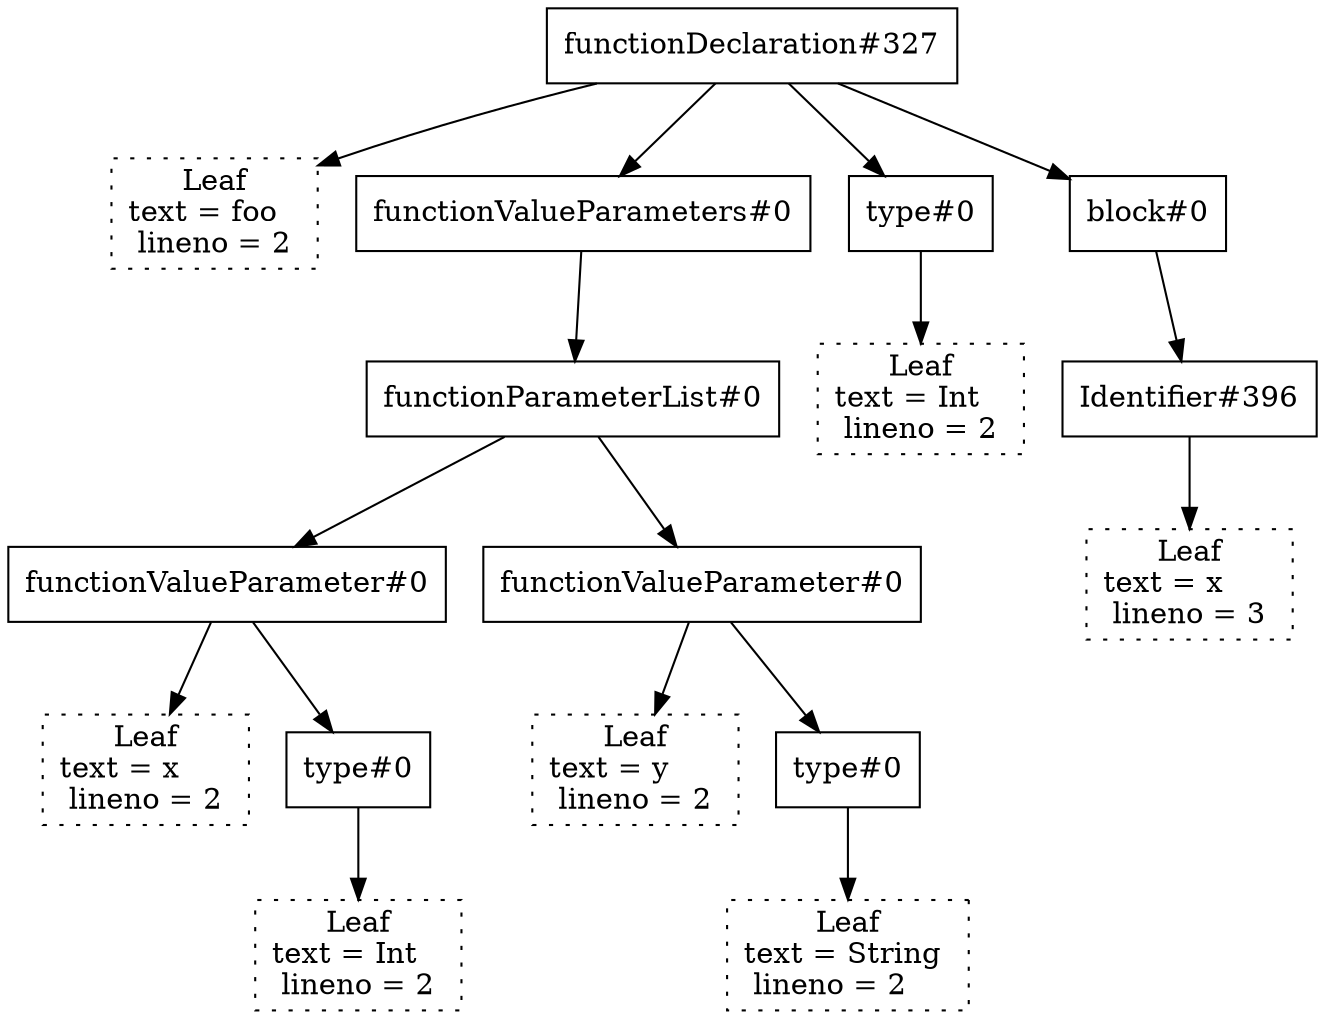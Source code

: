 digraph {
N21 [shape=box label="functionDeclaration#327"];
N21 -> N22;
N22 [shape=box style=dotted label="Leaf\ntext = foo \l lineno = 2 \l"];
N21 -> N23;
N23 [shape=box label="functionValueParameters#0"];
N23 -> N14;
N14 [shape=box label="functionParameterList#0"];
N14 -> N11;
N11 [shape=box label="functionValueParameter#0"];
N11 -> N3;
N3 [shape=box style=dotted label="Leaf\ntext = x \l lineno = 2 \l"];
N11 -> N4;
N4 [shape=box label="type#0"];
N4 -> N1;
N1 [shape=box style=dotted label="Leaf\ntext = Int \l lineno = 2 \l"];
N14 -> N12;
N12 [shape=box label="functionValueParameter#0"];
N12 -> N8;
N8 [shape=box style=dotted label="Leaf\ntext = y \l lineno = 2 \l"];
N12 -> N9;
N9 [shape=box label="type#0"];
N9 -> N6;
N6 [shape=box style=dotted label="Leaf\ntext = String \l lineno = 2 \l"];
N21 -> N24;
N24 [shape=box label="type#0"];
N24 -> N16;
N16 [shape=box style=dotted label="Leaf\ntext = Int \l lineno = 2 \l"];
N21 -> N25;
N25 [shape=box label="block#0"];
N25 -> N20;
N20 [shape=box label="Identifier#396"];
N20 -> N18;
N18 [shape=box style=dotted label="Leaf\ntext = x \l lineno = 3 \l"];
}
